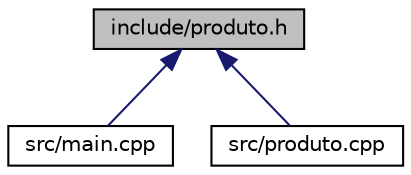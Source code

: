 digraph "include/produto.h"
{
  edge [fontname="Helvetica",fontsize="10",labelfontname="Helvetica",labelfontsize="10"];
  node [fontname="Helvetica",fontsize="10",shape=record];
  Node2 [label="include/produto.h",height=0.2,width=0.4,color="black", fillcolor="grey75", style="filled", fontcolor="black"];
  Node2 -> Node3 [dir="back",color="midnightblue",fontsize="10",style="solid"];
  Node3 [label="src/main.cpp",height=0.2,width=0.4,color="black", fillcolor="white", style="filled",URL="$main_8cpp.html",tooltip="Programa para resolver a questão 2 do Laboratório 6 de LP1. "];
  Node2 -> Node4 [dir="back",color="midnightblue",fontsize="10",style="solid"];
  Node4 [label="src/produto.cpp",height=0.2,width=0.4,color="black", fillcolor="white", style="filled",URL="$produto_8cpp.html"];
}
